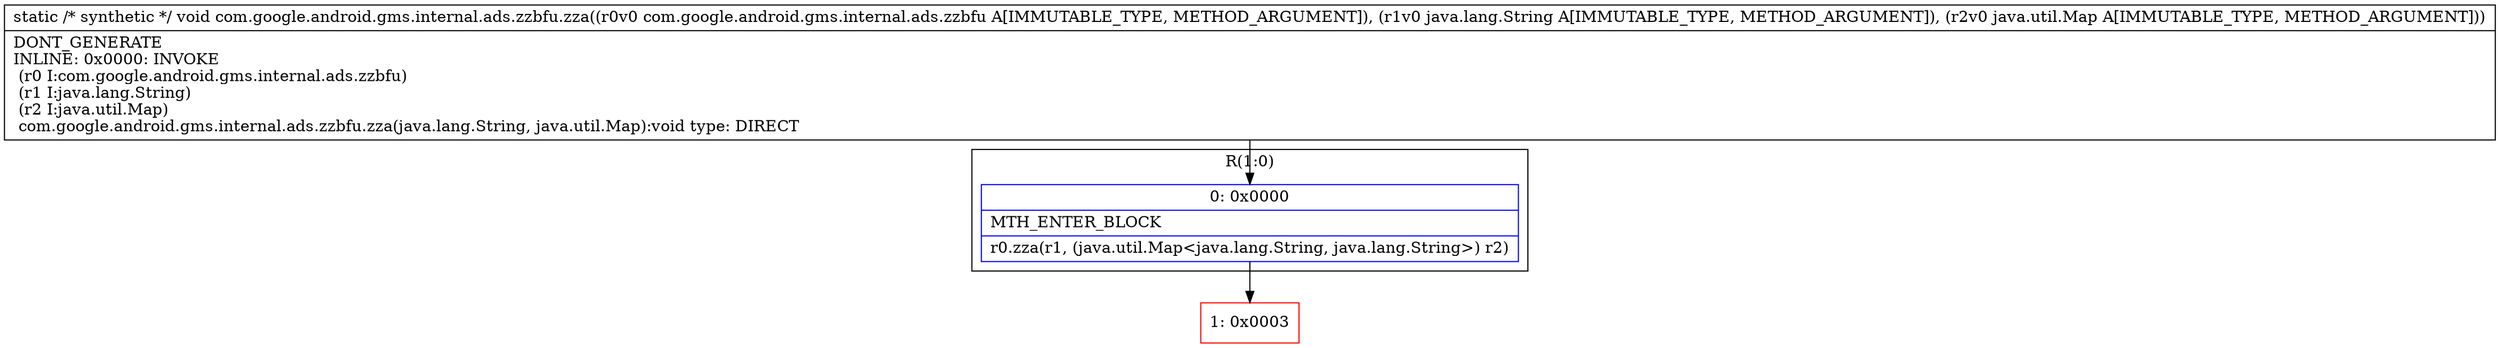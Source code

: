digraph "CFG forcom.google.android.gms.internal.ads.zzbfu.zza(Lcom\/google\/android\/gms\/internal\/ads\/zzbfu;Ljava\/lang\/String;Ljava\/util\/Map;)V" {
subgraph cluster_Region_275417667 {
label = "R(1:0)";
node [shape=record,color=blue];
Node_0 [shape=record,label="{0\:\ 0x0000|MTH_ENTER_BLOCK\l|r0.zza(r1, (java.util.Map\<java.lang.String, java.lang.String\>) r2)\l}"];
}
Node_1 [shape=record,color=red,label="{1\:\ 0x0003}"];
MethodNode[shape=record,label="{static \/* synthetic *\/ void com.google.android.gms.internal.ads.zzbfu.zza((r0v0 com.google.android.gms.internal.ads.zzbfu A[IMMUTABLE_TYPE, METHOD_ARGUMENT]), (r1v0 java.lang.String A[IMMUTABLE_TYPE, METHOD_ARGUMENT]), (r2v0 java.util.Map A[IMMUTABLE_TYPE, METHOD_ARGUMENT]))  | DONT_GENERATE\lINLINE: 0x0000: INVOKE  \l  (r0 I:com.google.android.gms.internal.ads.zzbfu)\l  (r1 I:java.lang.String)\l  (r2 I:java.util.Map)\l com.google.android.gms.internal.ads.zzbfu.zza(java.lang.String, java.util.Map):void type: DIRECT\l}"];
MethodNode -> Node_0;
Node_0 -> Node_1;
}

